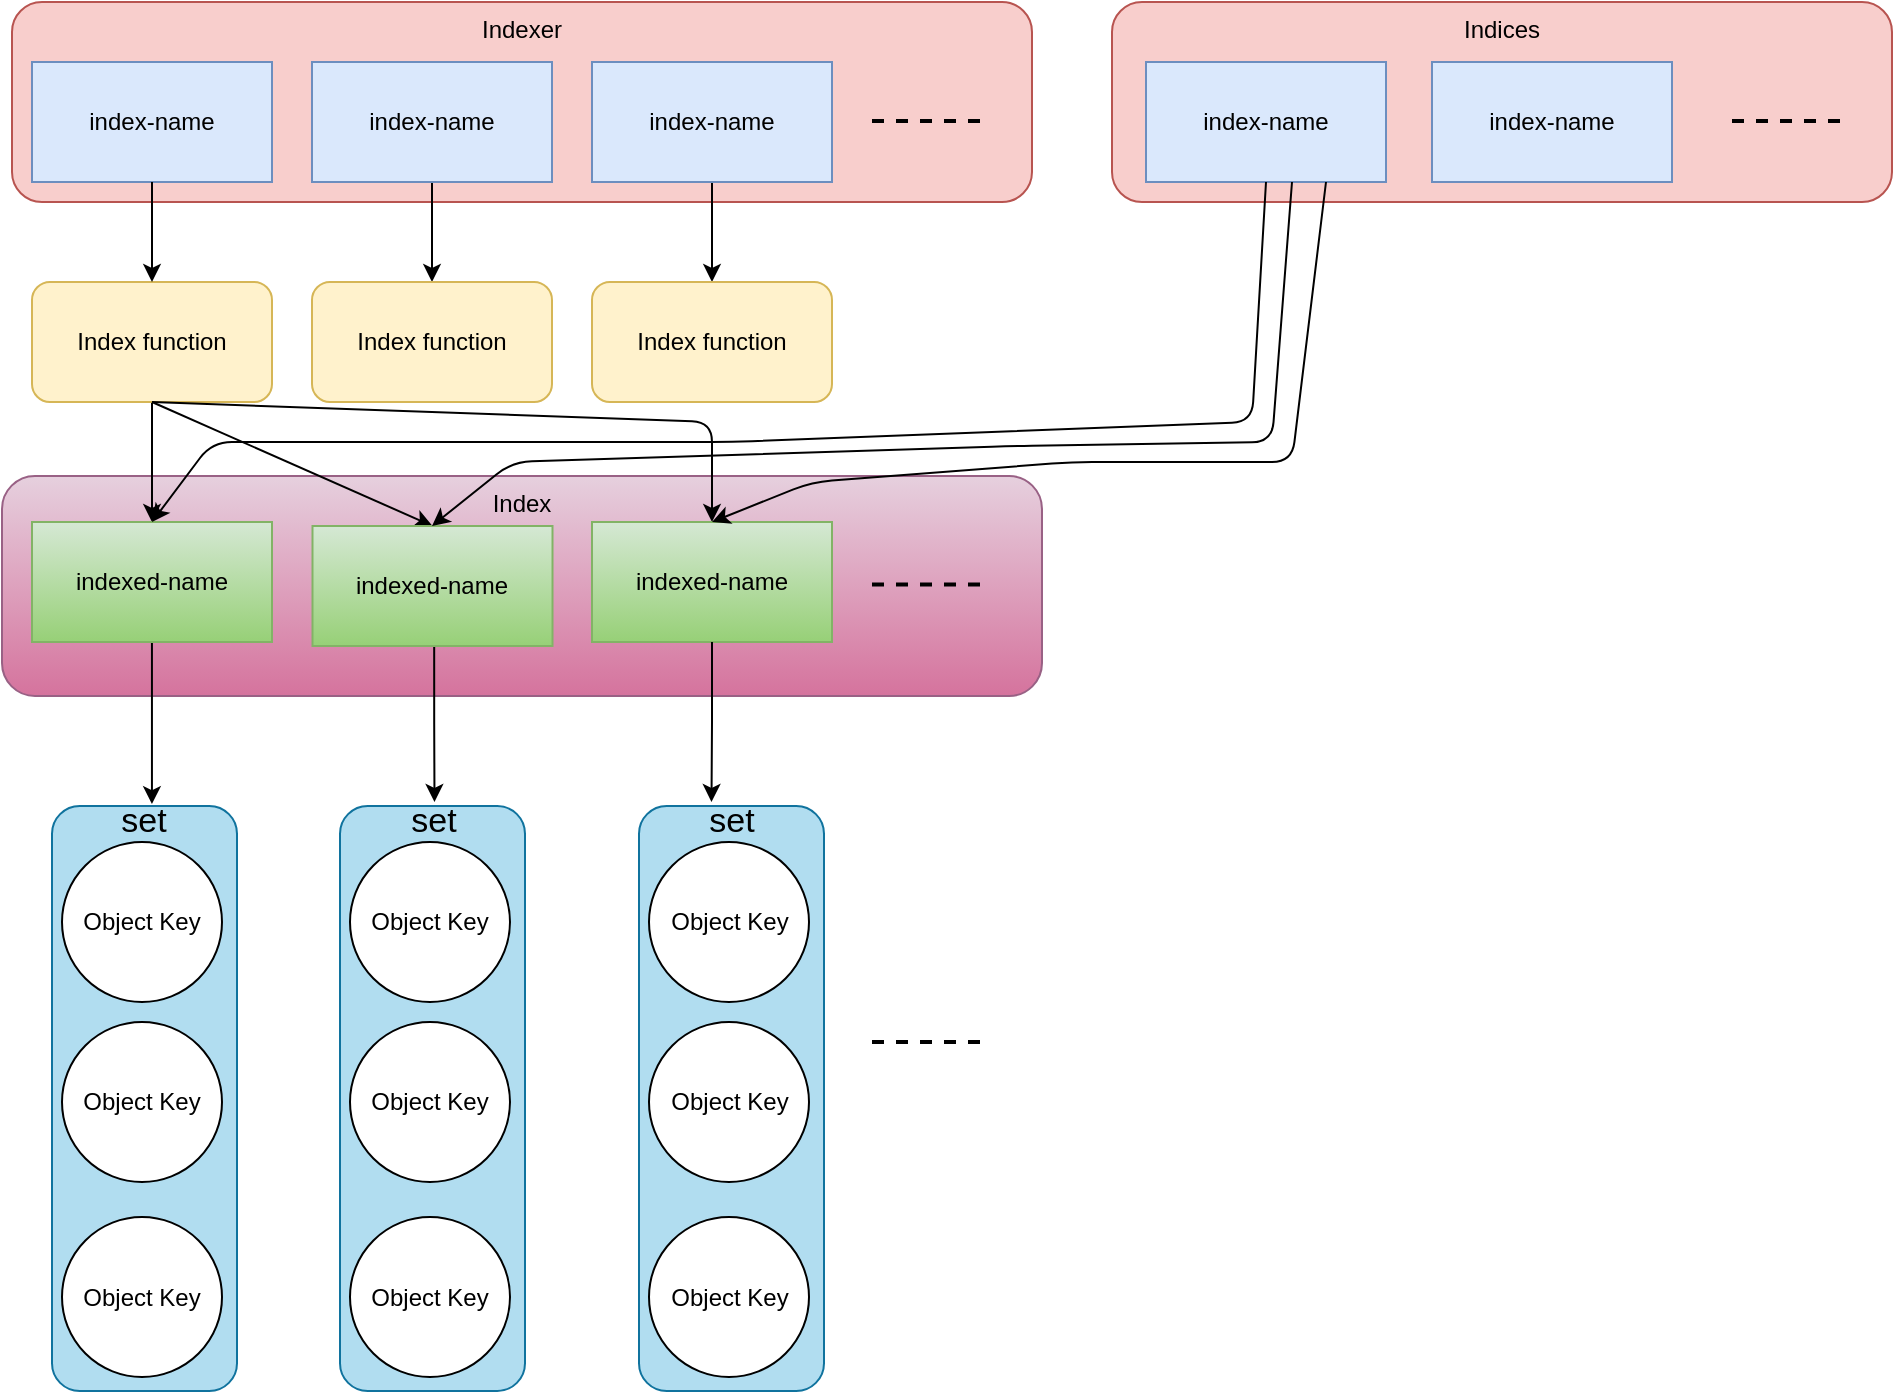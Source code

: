 <mxfile version="13.9.9" type="device"><diagram id="prtHgNgQTEPvFCAcTncT" name="Page-1"><mxGraphModel dx="1580" dy="1104" grid="1" gridSize="10" guides="1" tooltips="1" connect="1" arrows="1" fold="1" page="1" pageScale="1" pageWidth="827" pageHeight="1169" math="0" shadow="0"><root><mxCell id="0"/><mxCell id="1" parent="0"/><mxCell id="h2Hto8ifqs1Mr8CbZ7IJ-19" value="Index" style="rounded=1;whiteSpace=wrap;html=1;verticalAlign=top;fillColor=#e6d0de;strokeColor=#996185;gradientColor=#d5739d;" vertex="1" parent="1"><mxGeometry x="135" y="347" width="520" height="110" as="geometry"/></mxCell><mxCell id="h2Hto8ifqs1Mr8CbZ7IJ-1" value="Indexer" style="rounded=1;whiteSpace=wrap;html=1;verticalAlign=top;fillColor=#f8cecc;strokeColor=#b85450;" vertex="1" parent="1"><mxGeometry x="140" y="110" width="510" height="100" as="geometry"/></mxCell><mxCell id="h2Hto8ifqs1Mr8CbZ7IJ-14" style="edgeStyle=orthogonalEdgeStyle;rounded=0;orthogonalLoop=1;jettySize=auto;html=1;strokeWidth=1;entryX=0.5;entryY=0;entryDx=0;entryDy=0;" edge="1" parent="1" source="h2Hto8ifqs1Mr8CbZ7IJ-2" target="h2Hto8ifqs1Mr8CbZ7IJ-28"><mxGeometry relative="1" as="geometry"><mxPoint x="210" y="360" as="targetPoint"/></mxGeometry></mxCell><mxCell id="h2Hto8ifqs1Mr8CbZ7IJ-2" value="Index function" style="rounded=1;whiteSpace=wrap;html=1;fillColor=#fff2cc;strokeColor=#d6b656;" vertex="1" parent="1"><mxGeometry x="150" y="250" width="120" height="60" as="geometry"/></mxCell><mxCell id="h2Hto8ifqs1Mr8CbZ7IJ-4" value="index-name" style="rounded=0;whiteSpace=wrap;html=1;fillColor=#dae8fc;strokeColor=#6c8ebf;" vertex="1" parent="1"><mxGeometry x="150" y="140" width="120" height="60" as="geometry"/></mxCell><mxCell id="h2Hto8ifqs1Mr8CbZ7IJ-9" style="edgeStyle=orthogonalEdgeStyle;rounded=0;orthogonalLoop=1;jettySize=auto;html=1;" edge="1" parent="1" source="h2Hto8ifqs1Mr8CbZ7IJ-5" target="h2Hto8ifqs1Mr8CbZ7IJ-7"><mxGeometry relative="1" as="geometry"/></mxCell><mxCell id="h2Hto8ifqs1Mr8CbZ7IJ-5" value="index-name" style="rounded=0;whiteSpace=wrap;html=1;fillColor=#dae8fc;strokeColor=#6c8ebf;" vertex="1" parent="1"><mxGeometry x="290" y="140" width="120" height="60" as="geometry"/></mxCell><mxCell id="h2Hto8ifqs1Mr8CbZ7IJ-10" style="edgeStyle=orthogonalEdgeStyle;rounded=0;orthogonalLoop=1;jettySize=auto;html=1;" edge="1" parent="1" source="h2Hto8ifqs1Mr8CbZ7IJ-6" target="h2Hto8ifqs1Mr8CbZ7IJ-8"><mxGeometry relative="1" as="geometry"/></mxCell><mxCell id="h2Hto8ifqs1Mr8CbZ7IJ-6" value="index-name" style="rounded=0;whiteSpace=wrap;html=1;fillColor=#dae8fc;strokeColor=#6c8ebf;" vertex="1" parent="1"><mxGeometry x="430" y="140" width="120" height="60" as="geometry"/></mxCell><mxCell id="h2Hto8ifqs1Mr8CbZ7IJ-7" value="Index function" style="rounded=1;whiteSpace=wrap;html=1;fillColor=#fff2cc;strokeColor=#d6b656;" vertex="1" parent="1"><mxGeometry x="290" y="250" width="120" height="60" as="geometry"/></mxCell><mxCell id="h2Hto8ifqs1Mr8CbZ7IJ-8" value="Index function" style="rounded=1;whiteSpace=wrap;html=1;fillColor=#fff2cc;strokeColor=#d6b656;" vertex="1" parent="1"><mxGeometry x="430" y="250" width="120" height="60" as="geometry"/></mxCell><mxCell id="h2Hto8ifqs1Mr8CbZ7IJ-12" value="" style="endArrow=none;dashed=1;html=1;strokeWidth=2;" edge="1" parent="1"><mxGeometry width="50" height="50" relative="1" as="geometry"><mxPoint x="570" y="169.5" as="sourcePoint"/><mxPoint x="630" y="169.5" as="targetPoint"/></mxGeometry></mxCell><mxCell id="h2Hto8ifqs1Mr8CbZ7IJ-17" value="" style="endArrow=classic;html=1;strokeWidth=1;fontColor=#000000;exitX=0.5;exitY=1;exitDx=0;exitDy=0;entryX=0.5;entryY=0;entryDx=0;entryDy=0;" edge="1" parent="1" source="h2Hto8ifqs1Mr8CbZ7IJ-2" target="h2Hto8ifqs1Mr8CbZ7IJ-30"><mxGeometry width="50" height="50" relative="1" as="geometry"><mxPoint x="390" y="420" as="sourcePoint"/><mxPoint x="350.0" y="360" as="targetPoint"/></mxGeometry></mxCell><mxCell id="h2Hto8ifqs1Mr8CbZ7IJ-18" value="" style="endArrow=classic;html=1;strokeWidth=1;fontColor=#000000;exitX=0.5;exitY=1;exitDx=0;exitDy=0;entryX=0.5;entryY=0;entryDx=0;entryDy=0;" edge="1" parent="1" source="h2Hto8ifqs1Mr8CbZ7IJ-2" target="h2Hto8ifqs1Mr8CbZ7IJ-32"><mxGeometry width="50" height="50" relative="1" as="geometry"><mxPoint x="220" y="320" as="sourcePoint"/><mxPoint x="490" y="360" as="targetPoint"/><Array as="points"><mxPoint x="490" y="320"/></Array></mxGeometry></mxCell><mxCell id="h2Hto8ifqs1Mr8CbZ7IJ-20" value="Indices" style="rounded=1;whiteSpace=wrap;html=1;verticalAlign=top;fillColor=#f8cecc;strokeColor=#b85450;" vertex="1" parent="1"><mxGeometry x="690" y="110" width="390" height="100" as="geometry"/></mxCell><mxCell id="h2Hto8ifqs1Mr8CbZ7IJ-21" value="index-name" style="rounded=0;whiteSpace=wrap;html=1;fillColor=#dae8fc;strokeColor=#6c8ebf;" vertex="1" parent="1"><mxGeometry x="707" y="140" width="120" height="60" as="geometry"/></mxCell><mxCell id="h2Hto8ifqs1Mr8CbZ7IJ-22" value="index-name" style="rounded=0;whiteSpace=wrap;html=1;fillColor=#dae8fc;strokeColor=#6c8ebf;" vertex="1" parent="1"><mxGeometry x="850" y="140" width="120" height="60" as="geometry"/></mxCell><mxCell id="h2Hto8ifqs1Mr8CbZ7IJ-3" style="edgeStyle=orthogonalEdgeStyle;rounded=0;orthogonalLoop=1;jettySize=auto;html=1;exitX=0.5;exitY=1;exitDx=0;exitDy=0;" edge="1" parent="1" source="h2Hto8ifqs1Mr8CbZ7IJ-4" target="h2Hto8ifqs1Mr8CbZ7IJ-2"><mxGeometry relative="1" as="geometry"><mxPoint x="210" y="190" as="sourcePoint"/></mxGeometry></mxCell><mxCell id="h2Hto8ifqs1Mr8CbZ7IJ-55" style="edgeStyle=orthogonalEdgeStyle;rounded=0;orthogonalLoop=1;jettySize=auto;html=1;entryX=0.593;entryY=0.053;entryDx=0;entryDy=0;strokeWidth=1;fontColor=#000000;entryPerimeter=0;" edge="1" parent="1" source="h2Hto8ifqs1Mr8CbZ7IJ-28" target="h2Hto8ifqs1Mr8CbZ7IJ-40"><mxGeometry relative="1" as="geometry"/></mxCell><mxCell id="h2Hto8ifqs1Mr8CbZ7IJ-28" value="indexed-name" style="rounded=0;whiteSpace=wrap;html=1;fillColor=#d5e8d4;strokeColor=#82b366;gradientColor=#97d077;" vertex="1" parent="1"><mxGeometry x="150" y="370" width="120" height="60" as="geometry"/></mxCell><mxCell id="h2Hto8ifqs1Mr8CbZ7IJ-69" style="edgeStyle=orthogonalEdgeStyle;rounded=0;orthogonalLoop=1;jettySize=auto;html=1;entryX=0.5;entryY=0;entryDx=0;entryDy=0;strokeWidth=1;fontColor=#000000;exitX=0.507;exitY=1.001;exitDx=0;exitDy=0;exitPerimeter=0;" edge="1" parent="1" source="h2Hto8ifqs1Mr8CbZ7IJ-30" target="h2Hto8ifqs1Mr8CbZ7IJ-62"><mxGeometry relative="1" as="geometry"/></mxCell><mxCell id="h2Hto8ifqs1Mr8CbZ7IJ-30" value="indexed-name" style="rounded=0;whiteSpace=wrap;html=1;fillColor=#d5e8d4;strokeColor=#82b366;gradientColor=#97d077;" vertex="1" parent="1"><mxGeometry x="290.25" y="372" width="120" height="60" as="geometry"/></mxCell><mxCell id="h2Hto8ifqs1Mr8CbZ7IJ-32" value="indexed-name" style="rounded=0;whiteSpace=wrap;html=1;fillColor=#d5e8d4;strokeColor=#82b366;gradientColor=#97d077;" vertex="1" parent="1"><mxGeometry x="430" y="370" width="120" height="60" as="geometry"/></mxCell><mxCell id="h2Hto8ifqs1Mr8CbZ7IJ-34" value="" style="endArrow=none;dashed=1;html=1;strokeWidth=2;" edge="1" parent="1"><mxGeometry width="50" height="50" relative="1" as="geometry"><mxPoint x="570" y="630" as="sourcePoint"/><mxPoint x="630" y="630" as="targetPoint"/></mxGeometry></mxCell><mxCell id="h2Hto8ifqs1Mr8CbZ7IJ-35" value="" style="endArrow=none;dashed=1;html=1;strokeWidth=2;" edge="1" parent="1"><mxGeometry width="50" height="50" relative="1" as="geometry"><mxPoint x="1000" y="169.5" as="sourcePoint"/><mxPoint x="1060" y="169.5" as="targetPoint"/></mxGeometry></mxCell><mxCell id="h2Hto8ifqs1Mr8CbZ7IJ-56" value="" style="group" vertex="1" connectable="0" parent="1"><mxGeometry x="160" y="510" width="92.5" height="294.5" as="geometry"/></mxCell><mxCell id="h2Hto8ifqs1Mr8CbZ7IJ-36" value="" style="rounded=1;whiteSpace=wrap;html=1;rotation=90;fillColor=#b1ddf0;strokeColor=#10739e;" vertex="1" parent="h2Hto8ifqs1Mr8CbZ7IJ-56"><mxGeometry x="-100" y="102" width="292.5" height="92.5" as="geometry"/></mxCell><mxCell id="h2Hto8ifqs1Mr8CbZ7IJ-37" value="Object Key" style="ellipse;whiteSpace=wrap;html=1;aspect=fixed;fontColor=#000000;" vertex="1" parent="h2Hto8ifqs1Mr8CbZ7IJ-56"><mxGeometry x="5" y="20" width="80" height="80" as="geometry"/></mxCell><mxCell id="h2Hto8ifqs1Mr8CbZ7IJ-38" value="Object Key" style="ellipse;whiteSpace=wrap;html=1;aspect=fixed;fontColor=#000000;" vertex="1" parent="h2Hto8ifqs1Mr8CbZ7IJ-56"><mxGeometry x="5" y="110" width="80" height="80" as="geometry"/></mxCell><mxCell id="h2Hto8ifqs1Mr8CbZ7IJ-39" value="Object Key" style="ellipse;whiteSpace=wrap;html=1;aspect=fixed;fontColor=#000000;" vertex="1" parent="h2Hto8ifqs1Mr8CbZ7IJ-56"><mxGeometry x="5" y="207.5" width="80" height="80" as="geometry"/></mxCell><mxCell id="h2Hto8ifqs1Mr8CbZ7IJ-40" value="&lt;font style=&quot;font-size: 17px&quot;&gt;set&lt;/font&gt;" style="text;html=1;strokeColor=none;fillColor=none;align=center;verticalAlign=middle;whiteSpace=wrap;rounded=0;fontColor=#000000;" vertex="1" parent="h2Hto8ifqs1Mr8CbZ7IJ-56"><mxGeometry x="26.25" width="40" height="20" as="geometry"/></mxCell><mxCell id="h2Hto8ifqs1Mr8CbZ7IJ-57" value="" style="group" vertex="1" connectable="0" parent="1"><mxGeometry x="304" y="510" width="92.5" height="294.5" as="geometry"/></mxCell><mxCell id="h2Hto8ifqs1Mr8CbZ7IJ-58" value="" style="rounded=1;whiteSpace=wrap;html=1;rotation=90;fillColor=#b1ddf0;strokeColor=#10739e;" vertex="1" parent="h2Hto8ifqs1Mr8CbZ7IJ-57"><mxGeometry x="-100" y="102" width="292.5" height="92.5" as="geometry"/></mxCell><mxCell id="h2Hto8ifqs1Mr8CbZ7IJ-59" value="Object Key" style="ellipse;whiteSpace=wrap;html=1;aspect=fixed;fontColor=#000000;" vertex="1" parent="h2Hto8ifqs1Mr8CbZ7IJ-57"><mxGeometry x="5" y="20" width="80" height="80" as="geometry"/></mxCell><mxCell id="h2Hto8ifqs1Mr8CbZ7IJ-60" value="Object Key" style="ellipse;whiteSpace=wrap;html=1;aspect=fixed;fontColor=#000000;" vertex="1" parent="h2Hto8ifqs1Mr8CbZ7IJ-57"><mxGeometry x="5" y="110" width="80" height="80" as="geometry"/></mxCell><mxCell id="h2Hto8ifqs1Mr8CbZ7IJ-61" value="Object Key" style="ellipse;whiteSpace=wrap;html=1;aspect=fixed;fontColor=#000000;" vertex="1" parent="h2Hto8ifqs1Mr8CbZ7IJ-57"><mxGeometry x="5" y="207.5" width="80" height="80" as="geometry"/></mxCell><mxCell id="h2Hto8ifqs1Mr8CbZ7IJ-62" value="&lt;font style=&quot;font-size: 17px&quot;&gt;set&lt;/font&gt;" style="text;html=1;strokeColor=none;fillColor=none;align=center;verticalAlign=middle;whiteSpace=wrap;rounded=0;fontColor=#000000;" vertex="1" parent="h2Hto8ifqs1Mr8CbZ7IJ-57"><mxGeometry x="27.25" width="40" height="20" as="geometry"/></mxCell><mxCell id="h2Hto8ifqs1Mr8CbZ7IJ-63" value="" style="group" vertex="1" connectable="0" parent="1"><mxGeometry x="453.5" y="510" width="92.5" height="294.5" as="geometry"/></mxCell><mxCell id="h2Hto8ifqs1Mr8CbZ7IJ-64" value="" style="rounded=1;whiteSpace=wrap;html=1;rotation=90;fillColor=#b1ddf0;strokeColor=#10739e;" vertex="1" parent="h2Hto8ifqs1Mr8CbZ7IJ-63"><mxGeometry x="-100" y="102" width="292.5" height="92.5" as="geometry"/></mxCell><mxCell id="h2Hto8ifqs1Mr8CbZ7IJ-65" value="Object Key" style="ellipse;whiteSpace=wrap;html=1;aspect=fixed;fontColor=#000000;" vertex="1" parent="h2Hto8ifqs1Mr8CbZ7IJ-63"><mxGeometry x="5" y="20" width="80" height="80" as="geometry"/></mxCell><mxCell id="h2Hto8ifqs1Mr8CbZ7IJ-66" value="Object Key" style="ellipse;whiteSpace=wrap;html=1;aspect=fixed;fontColor=#000000;" vertex="1" parent="h2Hto8ifqs1Mr8CbZ7IJ-63"><mxGeometry x="5" y="110" width="80" height="80" as="geometry"/></mxCell><mxCell id="h2Hto8ifqs1Mr8CbZ7IJ-67" value="Object Key" style="ellipse;whiteSpace=wrap;html=1;aspect=fixed;fontColor=#000000;" vertex="1" parent="h2Hto8ifqs1Mr8CbZ7IJ-63"><mxGeometry x="5" y="207.5" width="80" height="80" as="geometry"/></mxCell><mxCell id="h2Hto8ifqs1Mr8CbZ7IJ-68" value="&lt;font style=&quot;font-size: 17px&quot;&gt;set&lt;/font&gt;" style="text;html=1;strokeColor=none;fillColor=none;align=center;verticalAlign=middle;whiteSpace=wrap;rounded=0;fontColor=#000000;" vertex="1" parent="h2Hto8ifqs1Mr8CbZ7IJ-63"><mxGeometry x="26.25" width="40" height="20" as="geometry"/></mxCell><mxCell id="h2Hto8ifqs1Mr8CbZ7IJ-72" style="edgeStyle=orthogonalEdgeStyle;rounded=0;orthogonalLoop=1;jettySize=auto;html=1;strokeWidth=1;fontColor=#000000;exitX=0.5;exitY=1;exitDx=0;exitDy=0;entryX=0.25;entryY=0;entryDx=0;entryDy=0;" edge="1" parent="1" source="h2Hto8ifqs1Mr8CbZ7IJ-32" target="h2Hto8ifqs1Mr8CbZ7IJ-68"><mxGeometry relative="1" as="geometry"><mxPoint x="497.54" y="571.06" as="sourcePoint"/><mxPoint x="490" y="605" as="targetPoint"/></mxGeometry></mxCell><mxCell id="h2Hto8ifqs1Mr8CbZ7IJ-80" value="" style="endArrow=none;dashed=1;html=1;strokeWidth=2;" edge="1" parent="1"><mxGeometry width="50" height="50" relative="1" as="geometry"><mxPoint x="570" y="401.29" as="sourcePoint"/><mxPoint x="630" y="401.29" as="targetPoint"/></mxGeometry></mxCell><mxCell id="h2Hto8ifqs1Mr8CbZ7IJ-81" value="" style="endArrow=classic;html=1;strokeWidth=1;fontColor=#000000;exitX=0.5;exitY=1;exitDx=0;exitDy=0;entryX=0.5;entryY=0;entryDx=0;entryDy=0;" edge="1" parent="1" source="h2Hto8ifqs1Mr8CbZ7IJ-21" target="h2Hto8ifqs1Mr8CbZ7IJ-28"><mxGeometry width="50" height="50" relative="1" as="geometry"><mxPoint x="840" y="470" as="sourcePoint"/><mxPoint x="890" y="420" as="targetPoint"/><Array as="points"><mxPoint x="760" y="320"/><mxPoint x="500" y="330"/><mxPoint x="240" y="330"/></Array></mxGeometry></mxCell><mxCell id="h2Hto8ifqs1Mr8CbZ7IJ-84" value="" style="endArrow=classic;html=1;strokeWidth=1;fontColor=#000000;entryX=0.5;entryY=0;entryDx=0;entryDy=0;" edge="1" parent="1"><mxGeometry width="50" height="50" relative="1" as="geometry"><mxPoint x="780" y="200" as="sourcePoint"/><mxPoint x="350" y="372" as="targetPoint"/><Array as="points"><mxPoint x="770" y="330"/><mxPoint x="640" y="332"/><mxPoint x="390" y="340"/></Array></mxGeometry></mxCell><mxCell id="h2Hto8ifqs1Mr8CbZ7IJ-86" value="" style="endArrow=classic;html=1;strokeWidth=1;fontColor=#000000;entryX=0.5;entryY=0;entryDx=0;entryDy=0;exitX=0.75;exitY=1;exitDx=0;exitDy=0;" edge="1" parent="1" source="h2Hto8ifqs1Mr8CbZ7IJ-21"><mxGeometry width="50" height="50" relative="1" as="geometry"><mxPoint x="920" y="198" as="sourcePoint"/><mxPoint x="490.0" y="370.0" as="targetPoint"/><Array as="points"><mxPoint x="780" y="340"/><mxPoint x="670" y="340"/><mxPoint x="540" y="350"/></Array></mxGeometry></mxCell></root></mxGraphModel></diagram></mxfile>